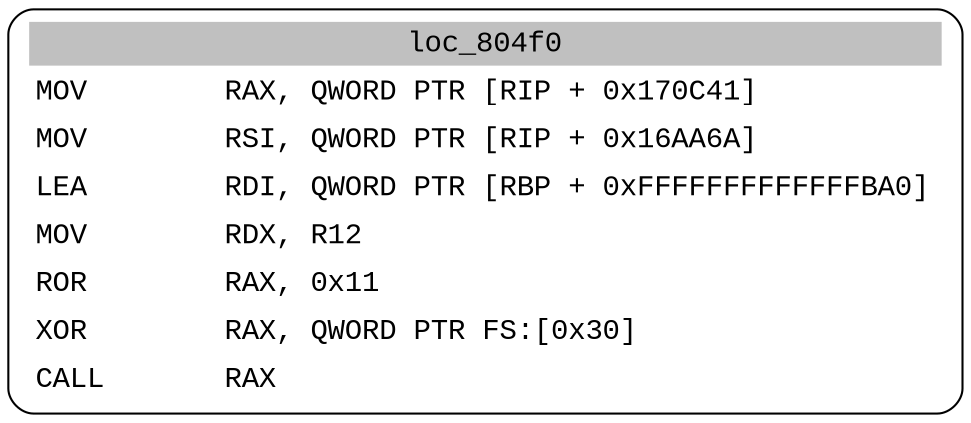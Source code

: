 digraph asm_graph {
1941 [
shape="Mrecord" fontname="Courier New"label =<<table border="0" cellborder="0" cellpadding="3"><tr><td align="center" colspan="2" bgcolor="grey">loc_804f0</td></tr><tr><td align="left">MOV        RAX, QWORD PTR [RIP + 0x170C41]</td></tr><tr><td align="left">MOV        RSI, QWORD PTR [RIP + 0x16AA6A]</td></tr><tr><td align="left">LEA        RDI, QWORD PTR [RBP + 0xFFFFFFFFFFFFFBA0]</td></tr><tr><td align="left">MOV        RDX, R12</td></tr><tr><td align="left">ROR        RAX, 0x11</td></tr><tr><td align="left">XOR        RAX, QWORD PTR FS:[0x30]</td></tr><tr><td align="left">CALL       RAX</td></tr></table>> ];
}